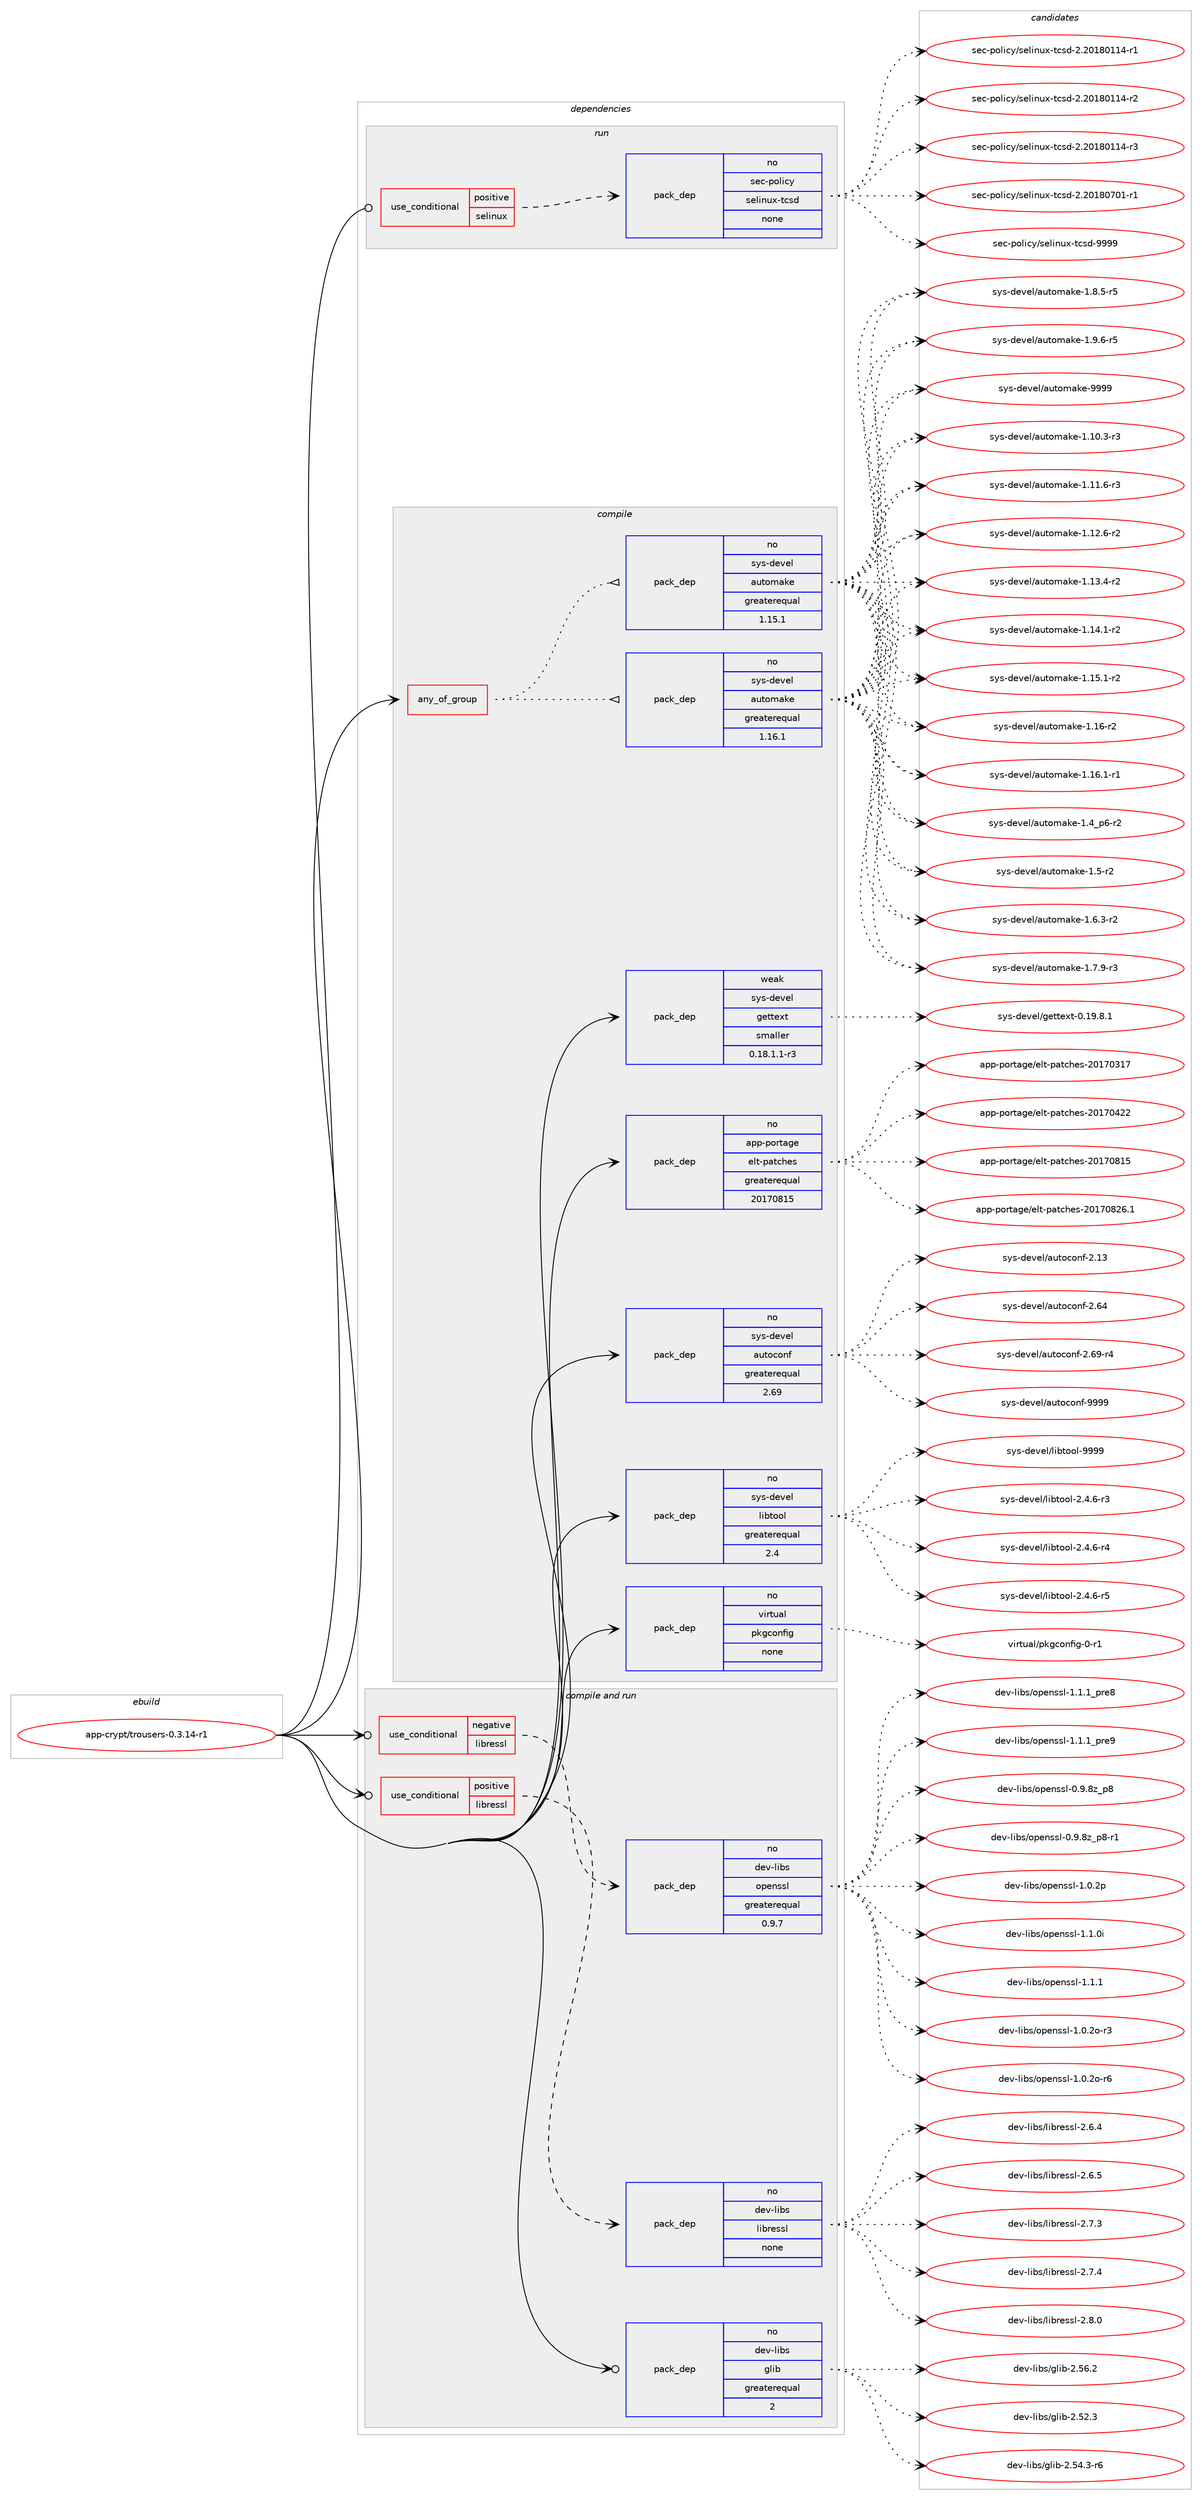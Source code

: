 digraph prolog {

# *************
# Graph options
# *************

newrank=true;
concentrate=true;
compound=true;
graph [rankdir=LR,fontname=Helvetica,fontsize=10,ranksep=1.5];#, ranksep=2.5, nodesep=0.2];
edge  [arrowhead=vee];
node  [fontname=Helvetica,fontsize=10];

# **********
# The ebuild
# **********

subgraph cluster_leftcol {
color=gray;
rank=same;
label=<<i>ebuild</i>>;
id [label="app-crypt/trousers-0.3.14-r1", color=red, width=4, href="../app-crypt/trousers-0.3.14-r1.svg"];
}

# ****************
# The dependencies
# ****************

subgraph cluster_midcol {
color=gray;
label=<<i>dependencies</i>>;
subgraph cluster_compile {
fillcolor="#eeeeee";
style=filled;
label=<<i>compile</i>>;
subgraph any24 {
dependency875 [label=<<TABLE BORDER="0" CELLBORDER="1" CELLSPACING="0" CELLPADDING="4"><TR><TD CELLPADDING="10">any_of_group</TD></TR></TABLE>>, shape=none, color=red];subgraph pack628 {
dependency876 [label=<<TABLE BORDER="0" CELLBORDER="1" CELLSPACING="0" CELLPADDING="4" WIDTH="220"><TR><TD ROWSPAN="6" CELLPADDING="30">pack_dep</TD></TR><TR><TD WIDTH="110">no</TD></TR><TR><TD>sys-devel</TD></TR><TR><TD>automake</TD></TR><TR><TD>greaterequal</TD></TR><TR><TD>1.16.1</TD></TR></TABLE>>, shape=none, color=blue];
}
dependency875:e -> dependency876:w [weight=20,style="dotted",arrowhead="oinv"];
subgraph pack629 {
dependency877 [label=<<TABLE BORDER="0" CELLBORDER="1" CELLSPACING="0" CELLPADDING="4" WIDTH="220"><TR><TD ROWSPAN="6" CELLPADDING="30">pack_dep</TD></TR><TR><TD WIDTH="110">no</TD></TR><TR><TD>sys-devel</TD></TR><TR><TD>automake</TD></TR><TR><TD>greaterequal</TD></TR><TR><TD>1.15.1</TD></TR></TABLE>>, shape=none, color=blue];
}
dependency875:e -> dependency877:w [weight=20,style="dotted",arrowhead="oinv"];
}
id:e -> dependency875:w [weight=20,style="solid",arrowhead="vee"];
subgraph pack630 {
dependency878 [label=<<TABLE BORDER="0" CELLBORDER="1" CELLSPACING="0" CELLPADDING="4" WIDTH="220"><TR><TD ROWSPAN="6" CELLPADDING="30">pack_dep</TD></TR><TR><TD WIDTH="110">no</TD></TR><TR><TD>app-portage</TD></TR><TR><TD>elt-patches</TD></TR><TR><TD>greaterequal</TD></TR><TR><TD>20170815</TD></TR></TABLE>>, shape=none, color=blue];
}
id:e -> dependency878:w [weight=20,style="solid",arrowhead="vee"];
subgraph pack631 {
dependency879 [label=<<TABLE BORDER="0" CELLBORDER="1" CELLSPACING="0" CELLPADDING="4" WIDTH="220"><TR><TD ROWSPAN="6" CELLPADDING="30">pack_dep</TD></TR><TR><TD WIDTH="110">no</TD></TR><TR><TD>sys-devel</TD></TR><TR><TD>autoconf</TD></TR><TR><TD>greaterequal</TD></TR><TR><TD>2.69</TD></TR></TABLE>>, shape=none, color=blue];
}
id:e -> dependency879:w [weight=20,style="solid",arrowhead="vee"];
subgraph pack632 {
dependency880 [label=<<TABLE BORDER="0" CELLBORDER="1" CELLSPACING="0" CELLPADDING="4" WIDTH="220"><TR><TD ROWSPAN="6" CELLPADDING="30">pack_dep</TD></TR><TR><TD WIDTH="110">no</TD></TR><TR><TD>sys-devel</TD></TR><TR><TD>libtool</TD></TR><TR><TD>greaterequal</TD></TR><TR><TD>2.4</TD></TR></TABLE>>, shape=none, color=blue];
}
id:e -> dependency880:w [weight=20,style="solid",arrowhead="vee"];
subgraph pack633 {
dependency881 [label=<<TABLE BORDER="0" CELLBORDER="1" CELLSPACING="0" CELLPADDING="4" WIDTH="220"><TR><TD ROWSPAN="6" CELLPADDING="30">pack_dep</TD></TR><TR><TD WIDTH="110">no</TD></TR><TR><TD>virtual</TD></TR><TR><TD>pkgconfig</TD></TR><TR><TD>none</TD></TR><TR><TD></TD></TR></TABLE>>, shape=none, color=blue];
}
id:e -> dependency881:w [weight=20,style="solid",arrowhead="vee"];
subgraph pack634 {
dependency882 [label=<<TABLE BORDER="0" CELLBORDER="1" CELLSPACING="0" CELLPADDING="4" WIDTH="220"><TR><TD ROWSPAN="6" CELLPADDING="30">pack_dep</TD></TR><TR><TD WIDTH="110">weak</TD></TR><TR><TD>sys-devel</TD></TR><TR><TD>gettext</TD></TR><TR><TD>smaller</TD></TR><TR><TD>0.18.1.1-r3</TD></TR></TABLE>>, shape=none, color=blue];
}
id:e -> dependency882:w [weight=20,style="solid",arrowhead="vee"];
}
subgraph cluster_compileandrun {
fillcolor="#eeeeee";
style=filled;
label=<<i>compile and run</i>>;
subgraph cond217 {
dependency883 [label=<<TABLE BORDER="0" CELLBORDER="1" CELLSPACING="0" CELLPADDING="4"><TR><TD ROWSPAN="3" CELLPADDING="10">use_conditional</TD></TR><TR><TD>negative</TD></TR><TR><TD>libressl</TD></TR></TABLE>>, shape=none, color=red];
subgraph pack635 {
dependency884 [label=<<TABLE BORDER="0" CELLBORDER="1" CELLSPACING="0" CELLPADDING="4" WIDTH="220"><TR><TD ROWSPAN="6" CELLPADDING="30">pack_dep</TD></TR><TR><TD WIDTH="110">no</TD></TR><TR><TD>dev-libs</TD></TR><TR><TD>openssl</TD></TR><TR><TD>greaterequal</TD></TR><TR><TD>0.9.7</TD></TR></TABLE>>, shape=none, color=blue];
}
dependency883:e -> dependency884:w [weight=20,style="dashed",arrowhead="vee"];
}
id:e -> dependency883:w [weight=20,style="solid",arrowhead="odotvee"];
subgraph cond218 {
dependency885 [label=<<TABLE BORDER="0" CELLBORDER="1" CELLSPACING="0" CELLPADDING="4"><TR><TD ROWSPAN="3" CELLPADDING="10">use_conditional</TD></TR><TR><TD>positive</TD></TR><TR><TD>libressl</TD></TR></TABLE>>, shape=none, color=red];
subgraph pack636 {
dependency886 [label=<<TABLE BORDER="0" CELLBORDER="1" CELLSPACING="0" CELLPADDING="4" WIDTH="220"><TR><TD ROWSPAN="6" CELLPADDING="30">pack_dep</TD></TR><TR><TD WIDTH="110">no</TD></TR><TR><TD>dev-libs</TD></TR><TR><TD>libressl</TD></TR><TR><TD>none</TD></TR><TR><TD></TD></TR></TABLE>>, shape=none, color=blue];
}
dependency885:e -> dependency886:w [weight=20,style="dashed",arrowhead="vee"];
}
id:e -> dependency885:w [weight=20,style="solid",arrowhead="odotvee"];
subgraph pack637 {
dependency887 [label=<<TABLE BORDER="0" CELLBORDER="1" CELLSPACING="0" CELLPADDING="4" WIDTH="220"><TR><TD ROWSPAN="6" CELLPADDING="30">pack_dep</TD></TR><TR><TD WIDTH="110">no</TD></TR><TR><TD>dev-libs</TD></TR><TR><TD>glib</TD></TR><TR><TD>greaterequal</TD></TR><TR><TD>2</TD></TR></TABLE>>, shape=none, color=blue];
}
id:e -> dependency887:w [weight=20,style="solid",arrowhead="odotvee"];
}
subgraph cluster_run {
fillcolor="#eeeeee";
style=filled;
label=<<i>run</i>>;
subgraph cond219 {
dependency888 [label=<<TABLE BORDER="0" CELLBORDER="1" CELLSPACING="0" CELLPADDING="4"><TR><TD ROWSPAN="3" CELLPADDING="10">use_conditional</TD></TR><TR><TD>positive</TD></TR><TR><TD>selinux</TD></TR></TABLE>>, shape=none, color=red];
subgraph pack638 {
dependency889 [label=<<TABLE BORDER="0" CELLBORDER="1" CELLSPACING="0" CELLPADDING="4" WIDTH="220"><TR><TD ROWSPAN="6" CELLPADDING="30">pack_dep</TD></TR><TR><TD WIDTH="110">no</TD></TR><TR><TD>sec-policy</TD></TR><TR><TD>selinux-tcsd</TD></TR><TR><TD>none</TD></TR><TR><TD></TD></TR></TABLE>>, shape=none, color=blue];
}
dependency888:e -> dependency889:w [weight=20,style="dashed",arrowhead="vee"];
}
id:e -> dependency888:w [weight=20,style="solid",arrowhead="odot"];
}
}

# **************
# The candidates
# **************

subgraph cluster_choices {
rank=same;
color=gray;
label=<<i>candidates</i>>;

subgraph choice628 {
color=black;
nodesep=1;
choice11512111545100101118101108479711711611110997107101454946494846514511451 [label="sys-devel/automake-1.10.3-r3", color=red, width=4,href="../sys-devel/automake-1.10.3-r3.svg"];
choice11512111545100101118101108479711711611110997107101454946494946544511451 [label="sys-devel/automake-1.11.6-r3", color=red, width=4,href="../sys-devel/automake-1.11.6-r3.svg"];
choice11512111545100101118101108479711711611110997107101454946495046544511450 [label="sys-devel/automake-1.12.6-r2", color=red, width=4,href="../sys-devel/automake-1.12.6-r2.svg"];
choice11512111545100101118101108479711711611110997107101454946495146524511450 [label="sys-devel/automake-1.13.4-r2", color=red, width=4,href="../sys-devel/automake-1.13.4-r2.svg"];
choice11512111545100101118101108479711711611110997107101454946495246494511450 [label="sys-devel/automake-1.14.1-r2", color=red, width=4,href="../sys-devel/automake-1.14.1-r2.svg"];
choice11512111545100101118101108479711711611110997107101454946495346494511450 [label="sys-devel/automake-1.15.1-r2", color=red, width=4,href="../sys-devel/automake-1.15.1-r2.svg"];
choice1151211154510010111810110847971171161111099710710145494649544511450 [label="sys-devel/automake-1.16-r2", color=red, width=4,href="../sys-devel/automake-1.16-r2.svg"];
choice11512111545100101118101108479711711611110997107101454946495446494511449 [label="sys-devel/automake-1.16.1-r1", color=red, width=4,href="../sys-devel/automake-1.16.1-r1.svg"];
choice115121115451001011181011084797117116111109971071014549465295112544511450 [label="sys-devel/automake-1.4_p6-r2", color=red, width=4,href="../sys-devel/automake-1.4_p6-r2.svg"];
choice11512111545100101118101108479711711611110997107101454946534511450 [label="sys-devel/automake-1.5-r2", color=red, width=4,href="../sys-devel/automake-1.5-r2.svg"];
choice115121115451001011181011084797117116111109971071014549465446514511450 [label="sys-devel/automake-1.6.3-r2", color=red, width=4,href="../sys-devel/automake-1.6.3-r2.svg"];
choice115121115451001011181011084797117116111109971071014549465546574511451 [label="sys-devel/automake-1.7.9-r3", color=red, width=4,href="../sys-devel/automake-1.7.9-r3.svg"];
choice115121115451001011181011084797117116111109971071014549465646534511453 [label="sys-devel/automake-1.8.5-r5", color=red, width=4,href="../sys-devel/automake-1.8.5-r5.svg"];
choice115121115451001011181011084797117116111109971071014549465746544511453 [label="sys-devel/automake-1.9.6-r5", color=red, width=4,href="../sys-devel/automake-1.9.6-r5.svg"];
choice115121115451001011181011084797117116111109971071014557575757 [label="sys-devel/automake-9999", color=red, width=4,href="../sys-devel/automake-9999.svg"];
dependency876:e -> choice11512111545100101118101108479711711611110997107101454946494846514511451:w [style=dotted,weight="100"];
dependency876:e -> choice11512111545100101118101108479711711611110997107101454946494946544511451:w [style=dotted,weight="100"];
dependency876:e -> choice11512111545100101118101108479711711611110997107101454946495046544511450:w [style=dotted,weight="100"];
dependency876:e -> choice11512111545100101118101108479711711611110997107101454946495146524511450:w [style=dotted,weight="100"];
dependency876:e -> choice11512111545100101118101108479711711611110997107101454946495246494511450:w [style=dotted,weight="100"];
dependency876:e -> choice11512111545100101118101108479711711611110997107101454946495346494511450:w [style=dotted,weight="100"];
dependency876:e -> choice1151211154510010111810110847971171161111099710710145494649544511450:w [style=dotted,weight="100"];
dependency876:e -> choice11512111545100101118101108479711711611110997107101454946495446494511449:w [style=dotted,weight="100"];
dependency876:e -> choice115121115451001011181011084797117116111109971071014549465295112544511450:w [style=dotted,weight="100"];
dependency876:e -> choice11512111545100101118101108479711711611110997107101454946534511450:w [style=dotted,weight="100"];
dependency876:e -> choice115121115451001011181011084797117116111109971071014549465446514511450:w [style=dotted,weight="100"];
dependency876:e -> choice115121115451001011181011084797117116111109971071014549465546574511451:w [style=dotted,weight="100"];
dependency876:e -> choice115121115451001011181011084797117116111109971071014549465646534511453:w [style=dotted,weight="100"];
dependency876:e -> choice115121115451001011181011084797117116111109971071014549465746544511453:w [style=dotted,weight="100"];
dependency876:e -> choice115121115451001011181011084797117116111109971071014557575757:w [style=dotted,weight="100"];
}
subgraph choice629 {
color=black;
nodesep=1;
choice11512111545100101118101108479711711611110997107101454946494846514511451 [label="sys-devel/automake-1.10.3-r3", color=red, width=4,href="../sys-devel/automake-1.10.3-r3.svg"];
choice11512111545100101118101108479711711611110997107101454946494946544511451 [label="sys-devel/automake-1.11.6-r3", color=red, width=4,href="../sys-devel/automake-1.11.6-r3.svg"];
choice11512111545100101118101108479711711611110997107101454946495046544511450 [label="sys-devel/automake-1.12.6-r2", color=red, width=4,href="../sys-devel/automake-1.12.6-r2.svg"];
choice11512111545100101118101108479711711611110997107101454946495146524511450 [label="sys-devel/automake-1.13.4-r2", color=red, width=4,href="../sys-devel/automake-1.13.4-r2.svg"];
choice11512111545100101118101108479711711611110997107101454946495246494511450 [label="sys-devel/automake-1.14.1-r2", color=red, width=4,href="../sys-devel/automake-1.14.1-r2.svg"];
choice11512111545100101118101108479711711611110997107101454946495346494511450 [label="sys-devel/automake-1.15.1-r2", color=red, width=4,href="../sys-devel/automake-1.15.1-r2.svg"];
choice1151211154510010111810110847971171161111099710710145494649544511450 [label="sys-devel/automake-1.16-r2", color=red, width=4,href="../sys-devel/automake-1.16-r2.svg"];
choice11512111545100101118101108479711711611110997107101454946495446494511449 [label="sys-devel/automake-1.16.1-r1", color=red, width=4,href="../sys-devel/automake-1.16.1-r1.svg"];
choice115121115451001011181011084797117116111109971071014549465295112544511450 [label="sys-devel/automake-1.4_p6-r2", color=red, width=4,href="../sys-devel/automake-1.4_p6-r2.svg"];
choice11512111545100101118101108479711711611110997107101454946534511450 [label="sys-devel/automake-1.5-r2", color=red, width=4,href="../sys-devel/automake-1.5-r2.svg"];
choice115121115451001011181011084797117116111109971071014549465446514511450 [label="sys-devel/automake-1.6.3-r2", color=red, width=4,href="../sys-devel/automake-1.6.3-r2.svg"];
choice115121115451001011181011084797117116111109971071014549465546574511451 [label="sys-devel/automake-1.7.9-r3", color=red, width=4,href="../sys-devel/automake-1.7.9-r3.svg"];
choice115121115451001011181011084797117116111109971071014549465646534511453 [label="sys-devel/automake-1.8.5-r5", color=red, width=4,href="../sys-devel/automake-1.8.5-r5.svg"];
choice115121115451001011181011084797117116111109971071014549465746544511453 [label="sys-devel/automake-1.9.6-r5", color=red, width=4,href="../sys-devel/automake-1.9.6-r5.svg"];
choice115121115451001011181011084797117116111109971071014557575757 [label="sys-devel/automake-9999", color=red, width=4,href="../sys-devel/automake-9999.svg"];
dependency877:e -> choice11512111545100101118101108479711711611110997107101454946494846514511451:w [style=dotted,weight="100"];
dependency877:e -> choice11512111545100101118101108479711711611110997107101454946494946544511451:w [style=dotted,weight="100"];
dependency877:e -> choice11512111545100101118101108479711711611110997107101454946495046544511450:w [style=dotted,weight="100"];
dependency877:e -> choice11512111545100101118101108479711711611110997107101454946495146524511450:w [style=dotted,weight="100"];
dependency877:e -> choice11512111545100101118101108479711711611110997107101454946495246494511450:w [style=dotted,weight="100"];
dependency877:e -> choice11512111545100101118101108479711711611110997107101454946495346494511450:w [style=dotted,weight="100"];
dependency877:e -> choice1151211154510010111810110847971171161111099710710145494649544511450:w [style=dotted,weight="100"];
dependency877:e -> choice11512111545100101118101108479711711611110997107101454946495446494511449:w [style=dotted,weight="100"];
dependency877:e -> choice115121115451001011181011084797117116111109971071014549465295112544511450:w [style=dotted,weight="100"];
dependency877:e -> choice11512111545100101118101108479711711611110997107101454946534511450:w [style=dotted,weight="100"];
dependency877:e -> choice115121115451001011181011084797117116111109971071014549465446514511450:w [style=dotted,weight="100"];
dependency877:e -> choice115121115451001011181011084797117116111109971071014549465546574511451:w [style=dotted,weight="100"];
dependency877:e -> choice115121115451001011181011084797117116111109971071014549465646534511453:w [style=dotted,weight="100"];
dependency877:e -> choice115121115451001011181011084797117116111109971071014549465746544511453:w [style=dotted,weight="100"];
dependency877:e -> choice115121115451001011181011084797117116111109971071014557575757:w [style=dotted,weight="100"];
}
subgraph choice630 {
color=black;
nodesep=1;
choice97112112451121111141169710310147101108116451129711699104101115455048495548514955 [label="app-portage/elt-patches-20170317", color=red, width=4,href="../app-portage/elt-patches-20170317.svg"];
choice97112112451121111141169710310147101108116451129711699104101115455048495548525050 [label="app-portage/elt-patches-20170422", color=red, width=4,href="../app-portage/elt-patches-20170422.svg"];
choice97112112451121111141169710310147101108116451129711699104101115455048495548564953 [label="app-portage/elt-patches-20170815", color=red, width=4,href="../app-portage/elt-patches-20170815.svg"];
choice971121124511211111411697103101471011081164511297116991041011154550484955485650544649 [label="app-portage/elt-patches-20170826.1", color=red, width=4,href="../app-portage/elt-patches-20170826.1.svg"];
dependency878:e -> choice97112112451121111141169710310147101108116451129711699104101115455048495548514955:w [style=dotted,weight="100"];
dependency878:e -> choice97112112451121111141169710310147101108116451129711699104101115455048495548525050:w [style=dotted,weight="100"];
dependency878:e -> choice97112112451121111141169710310147101108116451129711699104101115455048495548564953:w [style=dotted,weight="100"];
dependency878:e -> choice971121124511211111411697103101471011081164511297116991041011154550484955485650544649:w [style=dotted,weight="100"];
}
subgraph choice631 {
color=black;
nodesep=1;
choice115121115451001011181011084797117116111991111101024550464951 [label="sys-devel/autoconf-2.13", color=red, width=4,href="../sys-devel/autoconf-2.13.svg"];
choice115121115451001011181011084797117116111991111101024550465452 [label="sys-devel/autoconf-2.64", color=red, width=4,href="../sys-devel/autoconf-2.64.svg"];
choice1151211154510010111810110847971171161119911111010245504654574511452 [label="sys-devel/autoconf-2.69-r4", color=red, width=4,href="../sys-devel/autoconf-2.69-r4.svg"];
choice115121115451001011181011084797117116111991111101024557575757 [label="sys-devel/autoconf-9999", color=red, width=4,href="../sys-devel/autoconf-9999.svg"];
dependency879:e -> choice115121115451001011181011084797117116111991111101024550464951:w [style=dotted,weight="100"];
dependency879:e -> choice115121115451001011181011084797117116111991111101024550465452:w [style=dotted,weight="100"];
dependency879:e -> choice1151211154510010111810110847971171161119911111010245504654574511452:w [style=dotted,weight="100"];
dependency879:e -> choice115121115451001011181011084797117116111991111101024557575757:w [style=dotted,weight="100"];
}
subgraph choice632 {
color=black;
nodesep=1;
choice1151211154510010111810110847108105981161111111084550465246544511451 [label="sys-devel/libtool-2.4.6-r3", color=red, width=4,href="../sys-devel/libtool-2.4.6-r3.svg"];
choice1151211154510010111810110847108105981161111111084550465246544511452 [label="sys-devel/libtool-2.4.6-r4", color=red, width=4,href="../sys-devel/libtool-2.4.6-r4.svg"];
choice1151211154510010111810110847108105981161111111084550465246544511453 [label="sys-devel/libtool-2.4.6-r5", color=red, width=4,href="../sys-devel/libtool-2.4.6-r5.svg"];
choice1151211154510010111810110847108105981161111111084557575757 [label="sys-devel/libtool-9999", color=red, width=4,href="../sys-devel/libtool-9999.svg"];
dependency880:e -> choice1151211154510010111810110847108105981161111111084550465246544511451:w [style=dotted,weight="100"];
dependency880:e -> choice1151211154510010111810110847108105981161111111084550465246544511452:w [style=dotted,weight="100"];
dependency880:e -> choice1151211154510010111810110847108105981161111111084550465246544511453:w [style=dotted,weight="100"];
dependency880:e -> choice1151211154510010111810110847108105981161111111084557575757:w [style=dotted,weight="100"];
}
subgraph choice633 {
color=black;
nodesep=1;
choice11810511411611797108471121071039911111010210510345484511449 [label="virtual/pkgconfig-0-r1", color=red, width=4,href="../virtual/pkgconfig-0-r1.svg"];
dependency881:e -> choice11810511411611797108471121071039911111010210510345484511449:w [style=dotted,weight="100"];
}
subgraph choice634 {
color=black;
nodesep=1;
choice1151211154510010111810110847103101116116101120116454846495746564649 [label="sys-devel/gettext-0.19.8.1", color=red, width=4,href="../sys-devel/gettext-0.19.8.1.svg"];
dependency882:e -> choice1151211154510010111810110847103101116116101120116454846495746564649:w [style=dotted,weight="100"];
}
subgraph choice635 {
color=black;
nodesep=1;
choice1001011184510810598115471111121011101151151084549464846501114511451 [label="dev-libs/openssl-1.0.2o-r3", color=red, width=4,href="../dev-libs/openssl-1.0.2o-r3.svg"];
choice1001011184510810598115471111121011101151151084549464846501114511454 [label="dev-libs/openssl-1.0.2o-r6", color=red, width=4,href="../dev-libs/openssl-1.0.2o-r6.svg"];
choice1001011184510810598115471111121011101151151084549464946499511211410156 [label="dev-libs/openssl-1.1.1_pre8", color=red, width=4,href="../dev-libs/openssl-1.1.1_pre8.svg"];
choice1001011184510810598115471111121011101151151084549464946499511211410157 [label="dev-libs/openssl-1.1.1_pre9", color=red, width=4,href="../dev-libs/openssl-1.1.1_pre9.svg"];
choice1001011184510810598115471111121011101151151084548465746561229511256 [label="dev-libs/openssl-0.9.8z_p8", color=red, width=4,href="../dev-libs/openssl-0.9.8z_p8.svg"];
choice10010111845108105981154711111210111011511510845484657465612295112564511449 [label="dev-libs/openssl-0.9.8z_p8-r1", color=red, width=4,href="../dev-libs/openssl-0.9.8z_p8-r1.svg"];
choice100101118451081059811547111112101110115115108454946484650112 [label="dev-libs/openssl-1.0.2p", color=red, width=4,href="../dev-libs/openssl-1.0.2p.svg"];
choice100101118451081059811547111112101110115115108454946494648105 [label="dev-libs/openssl-1.1.0i", color=red, width=4,href="../dev-libs/openssl-1.1.0i.svg"];
choice100101118451081059811547111112101110115115108454946494649 [label="dev-libs/openssl-1.1.1", color=red, width=4,href="../dev-libs/openssl-1.1.1.svg"];
dependency884:e -> choice1001011184510810598115471111121011101151151084549464846501114511451:w [style=dotted,weight="100"];
dependency884:e -> choice1001011184510810598115471111121011101151151084549464846501114511454:w [style=dotted,weight="100"];
dependency884:e -> choice1001011184510810598115471111121011101151151084549464946499511211410156:w [style=dotted,weight="100"];
dependency884:e -> choice1001011184510810598115471111121011101151151084549464946499511211410157:w [style=dotted,weight="100"];
dependency884:e -> choice1001011184510810598115471111121011101151151084548465746561229511256:w [style=dotted,weight="100"];
dependency884:e -> choice10010111845108105981154711111210111011511510845484657465612295112564511449:w [style=dotted,weight="100"];
dependency884:e -> choice100101118451081059811547111112101110115115108454946484650112:w [style=dotted,weight="100"];
dependency884:e -> choice100101118451081059811547111112101110115115108454946494648105:w [style=dotted,weight="100"];
dependency884:e -> choice100101118451081059811547111112101110115115108454946494649:w [style=dotted,weight="100"];
}
subgraph choice636 {
color=black;
nodesep=1;
choice10010111845108105981154710810598114101115115108455046544652 [label="dev-libs/libressl-2.6.4", color=red, width=4,href="../dev-libs/libressl-2.6.4.svg"];
choice10010111845108105981154710810598114101115115108455046544653 [label="dev-libs/libressl-2.6.5", color=red, width=4,href="../dev-libs/libressl-2.6.5.svg"];
choice10010111845108105981154710810598114101115115108455046554651 [label="dev-libs/libressl-2.7.3", color=red, width=4,href="../dev-libs/libressl-2.7.3.svg"];
choice10010111845108105981154710810598114101115115108455046554652 [label="dev-libs/libressl-2.7.4", color=red, width=4,href="../dev-libs/libressl-2.7.4.svg"];
choice10010111845108105981154710810598114101115115108455046564648 [label="dev-libs/libressl-2.8.0", color=red, width=4,href="../dev-libs/libressl-2.8.0.svg"];
dependency886:e -> choice10010111845108105981154710810598114101115115108455046544652:w [style=dotted,weight="100"];
dependency886:e -> choice10010111845108105981154710810598114101115115108455046544653:w [style=dotted,weight="100"];
dependency886:e -> choice10010111845108105981154710810598114101115115108455046554651:w [style=dotted,weight="100"];
dependency886:e -> choice10010111845108105981154710810598114101115115108455046554652:w [style=dotted,weight="100"];
dependency886:e -> choice10010111845108105981154710810598114101115115108455046564648:w [style=dotted,weight="100"];
}
subgraph choice637 {
color=black;
nodesep=1;
choice1001011184510810598115471031081059845504653504651 [label="dev-libs/glib-2.52.3", color=red, width=4,href="../dev-libs/glib-2.52.3.svg"];
choice10010111845108105981154710310810598455046535246514511454 [label="dev-libs/glib-2.54.3-r6", color=red, width=4,href="../dev-libs/glib-2.54.3-r6.svg"];
choice1001011184510810598115471031081059845504653544650 [label="dev-libs/glib-2.56.2", color=red, width=4,href="../dev-libs/glib-2.56.2.svg"];
dependency887:e -> choice1001011184510810598115471031081059845504653504651:w [style=dotted,weight="100"];
dependency887:e -> choice10010111845108105981154710310810598455046535246514511454:w [style=dotted,weight="100"];
dependency887:e -> choice1001011184510810598115471031081059845504653544650:w [style=dotted,weight="100"];
}
subgraph choice638 {
color=black;
nodesep=1;
choice11510199451121111081059912147115101108105110117120451169911510045504650484956484949524511449 [label="sec-policy/selinux-tcsd-2.20180114-r1", color=red, width=4,href="../sec-policy/selinux-tcsd-2.20180114-r1.svg"];
choice11510199451121111081059912147115101108105110117120451169911510045504650484956484949524511450 [label="sec-policy/selinux-tcsd-2.20180114-r2", color=red, width=4,href="../sec-policy/selinux-tcsd-2.20180114-r2.svg"];
choice11510199451121111081059912147115101108105110117120451169911510045504650484956484949524511451 [label="sec-policy/selinux-tcsd-2.20180114-r3", color=red, width=4,href="../sec-policy/selinux-tcsd-2.20180114-r3.svg"];
choice11510199451121111081059912147115101108105110117120451169911510045504650484956485548494511449 [label="sec-policy/selinux-tcsd-2.20180701-r1", color=red, width=4,href="../sec-policy/selinux-tcsd-2.20180701-r1.svg"];
choice1151019945112111108105991214711510110810511011712045116991151004557575757 [label="sec-policy/selinux-tcsd-9999", color=red, width=4,href="../sec-policy/selinux-tcsd-9999.svg"];
dependency889:e -> choice11510199451121111081059912147115101108105110117120451169911510045504650484956484949524511449:w [style=dotted,weight="100"];
dependency889:e -> choice11510199451121111081059912147115101108105110117120451169911510045504650484956484949524511450:w [style=dotted,weight="100"];
dependency889:e -> choice11510199451121111081059912147115101108105110117120451169911510045504650484956484949524511451:w [style=dotted,weight="100"];
dependency889:e -> choice11510199451121111081059912147115101108105110117120451169911510045504650484956485548494511449:w [style=dotted,weight="100"];
dependency889:e -> choice1151019945112111108105991214711510110810511011712045116991151004557575757:w [style=dotted,weight="100"];
}
}

}
